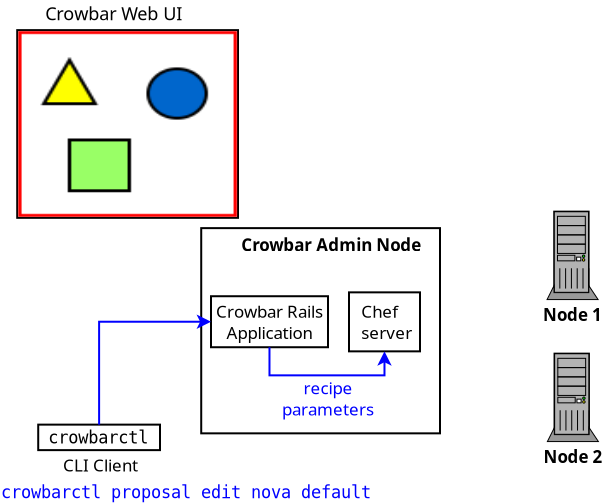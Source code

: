 <?xml version="1.0" encoding="UTF-8"?>
<dia:diagram xmlns:dia="http://www.lysator.liu.se/~alla/dia/">
  <dia:layer name="Background" visible="true" active="true">
    <dia:object type="Standard - Box" version="0" id="O0">
      <dia:attribute name="obj_pos">
        <dia:point val="10.657,10.929"/>
      </dia:attribute>
      <dia:attribute name="obj_bb">
        <dia:rectangle val="10.607,10.879;22.645,21.24"/>
      </dia:attribute>
      <dia:attribute name="elem_corner">
        <dia:point val="10.657,10.929"/>
      </dia:attribute>
      <dia:attribute name="elem_width">
        <dia:real val="11.939"/>
      </dia:attribute>
      <dia:attribute name="elem_height">
        <dia:real val="10.261"/>
      </dia:attribute>
      <dia:attribute name="border_width">
        <dia:real val="0.1"/>
      </dia:attribute>
      <dia:attribute name="show_background">
        <dia:boolean val="false"/>
      </dia:attribute>
    </dia:object>
    <dia:object type="Standard - Text" version="1" id="O1">
      <dia:attribute name="obj_pos">
        <dia:point val="12.663,12.079"/>
      </dia:attribute>
      <dia:attribute name="obj_bb">
        <dia:rectangle val="12.663,11.191;20.771,12.309"/>
      </dia:attribute>
      <dia:attribute name="text">
        <dia:composite type="text">
          <dia:attribute name="string">
            <dia:string>#Crowbar Admin Node#</dia:string>
          </dia:attribute>
          <dia:attribute name="font">
            <dia:font family="sans" style="80" name="Helvetica-Bold"/>
          </dia:attribute>
          <dia:attribute name="height">
            <dia:real val="1.058"/>
          </dia:attribute>
          <dia:attribute name="pos">
            <dia:point val="12.663,12.079"/>
          </dia:attribute>
          <dia:attribute name="color">
            <dia:color val="#000000"/>
          </dia:attribute>
          <dia:attribute name="alignment">
            <dia:enum val="0"/>
          </dia:attribute>
        </dia:composite>
      </dia:attribute>
      <dia:attribute name="valign">
        <dia:enum val="3"/>
      </dia:attribute>
    </dia:object>
    <dia:object type="Network - General Computer (Tower)" version="1" id="O2">
      <dia:attribute name="obj_pos">
        <dia:point val="27.949,10.095"/>
      </dia:attribute>
      <dia:attribute name="obj_bb">
        <dia:rectangle val="27.769,10.055;30.679,15.846"/>
      </dia:attribute>
      <dia:attribute name="meta">
        <dia:composite type="dict"/>
      </dia:attribute>
      <dia:attribute name="elem_corner">
        <dia:point val="27.949,10.095"/>
      </dia:attribute>
      <dia:attribute name="elem_width">
        <dia:real val="2.551"/>
      </dia:attribute>
      <dia:attribute name="elem_height">
        <dia:real val="4.406"/>
      </dia:attribute>
      <dia:attribute name="line_width">
        <dia:real val="0.1"/>
      </dia:attribute>
      <dia:attribute name="line_colour">
        <dia:color val="#000000"/>
      </dia:attribute>
      <dia:attribute name="fill_colour">
        <dia:color val="#ffffff"/>
      </dia:attribute>
      <dia:attribute name="show_background">
        <dia:boolean val="true"/>
      </dia:attribute>
      <dia:attribute name="line_style">
        <dia:enum val="0"/>
        <dia:real val="1"/>
      </dia:attribute>
      <dia:attribute name="padding">
        <dia:real val="0.1"/>
      </dia:attribute>
      <dia:attribute name="text">
        <dia:composite type="text">
          <dia:attribute name="string">
            <dia:string>#Node 1#</dia:string>
          </dia:attribute>
          <dia:attribute name="font">
            <dia:font family="sans" style="80" name="Helvetica-Bold"/>
          </dia:attribute>
          <dia:attribute name="height">
            <dia:real val="1.058"/>
          </dia:attribute>
          <dia:attribute name="pos">
            <dia:point val="29.224,15.516"/>
          </dia:attribute>
          <dia:attribute name="color">
            <dia:color val="#000000"/>
          </dia:attribute>
          <dia:attribute name="alignment">
            <dia:enum val="1"/>
          </dia:attribute>
        </dia:composite>
      </dia:attribute>
      <dia:attribute name="flip_horizontal">
        <dia:boolean val="false"/>
      </dia:attribute>
      <dia:attribute name="flip_vertical">
        <dia:boolean val="false"/>
      </dia:attribute>
      <dia:attribute name="subscale">
        <dia:real val="1"/>
      </dia:attribute>
    </dia:object>
    <dia:object type="Network - General Computer (Tower)" version="1" id="O3">
      <dia:attribute name="obj_pos">
        <dia:point val="27.965,17.195"/>
      </dia:attribute>
      <dia:attribute name="obj_bb">
        <dia:rectangle val="27.785,17.155;30.695,22.946"/>
      </dia:attribute>
      <dia:attribute name="meta">
        <dia:composite type="dict"/>
      </dia:attribute>
      <dia:attribute name="elem_corner">
        <dia:point val="27.965,17.195"/>
      </dia:attribute>
      <dia:attribute name="elem_width">
        <dia:real val="2.551"/>
      </dia:attribute>
      <dia:attribute name="elem_height">
        <dia:real val="4.406"/>
      </dia:attribute>
      <dia:attribute name="line_width">
        <dia:real val="0.1"/>
      </dia:attribute>
      <dia:attribute name="line_colour">
        <dia:color val="#000000"/>
      </dia:attribute>
      <dia:attribute name="fill_colour">
        <dia:color val="#ffffff"/>
      </dia:attribute>
      <dia:attribute name="show_background">
        <dia:boolean val="true"/>
      </dia:attribute>
      <dia:attribute name="line_style">
        <dia:enum val="0"/>
        <dia:real val="1"/>
      </dia:attribute>
      <dia:attribute name="padding">
        <dia:real val="0.1"/>
      </dia:attribute>
      <dia:attribute name="text">
        <dia:composite type="text">
          <dia:attribute name="string">
            <dia:string>#Node 2#</dia:string>
          </dia:attribute>
          <dia:attribute name="font">
            <dia:font family="sans" style="80" name="Helvetica-Bold"/>
          </dia:attribute>
          <dia:attribute name="height">
            <dia:real val="1.058"/>
          </dia:attribute>
          <dia:attribute name="pos">
            <dia:point val="29.24,22.616"/>
          </dia:attribute>
          <dia:attribute name="color">
            <dia:color val="#000000"/>
          </dia:attribute>
          <dia:attribute name="alignment">
            <dia:enum val="1"/>
          </dia:attribute>
        </dia:composite>
      </dia:attribute>
      <dia:attribute name="flip_horizontal">
        <dia:boolean val="false"/>
      </dia:attribute>
      <dia:attribute name="flip_vertical">
        <dia:boolean val="false"/>
      </dia:attribute>
      <dia:attribute name="subscale">
        <dia:real val="1"/>
      </dia:attribute>
    </dia:object>
    <dia:group>
      <dia:object type="Standard - Box" version="0" id="O4">
        <dia:attribute name="obj_pos">
          <dia:point val="18.046,14.14"/>
        </dia:attribute>
        <dia:attribute name="obj_bb">
          <dia:rectangle val="17.995,14.09;21.645,17.14"/>
        </dia:attribute>
        <dia:attribute name="elem_corner">
          <dia:point val="18.046,14.14"/>
        </dia:attribute>
        <dia:attribute name="elem_width">
          <dia:real val="3.55"/>
        </dia:attribute>
        <dia:attribute name="elem_height">
          <dia:real val="2.95"/>
        </dia:attribute>
        <dia:attribute name="border_width">
          <dia:real val="0.1"/>
        </dia:attribute>
        <dia:attribute name="show_background">
          <dia:boolean val="false"/>
        </dia:attribute>
      </dia:object>
      <dia:object type="Standard - Text" version="1" id="O5">
        <dia:attribute name="obj_pos">
          <dia:point val="18.655,15.415"/>
        </dia:attribute>
        <dia:attribute name="obj_bb">
          <dia:rectangle val="18.655,14.527;20.985,16.703"/>
        </dia:attribute>
        <dia:attribute name="text">
          <dia:composite type="text">
            <dia:attribute name="string">
              <dia:string>#Chef
server#</dia:string>
            </dia:attribute>
            <dia:attribute name="font">
              <dia:font family="sans" style="0" name="Helvetica"/>
            </dia:attribute>
            <dia:attribute name="height">
              <dia:real val="1.058"/>
            </dia:attribute>
            <dia:attribute name="pos">
              <dia:point val="18.655,15.415"/>
            </dia:attribute>
            <dia:attribute name="color">
              <dia:color val="#000000"/>
            </dia:attribute>
            <dia:attribute name="alignment">
              <dia:enum val="0"/>
            </dia:attribute>
          </dia:composite>
        </dia:attribute>
        <dia:attribute name="valign">
          <dia:enum val="3"/>
        </dia:attribute>
      </dia:object>
    </dia:group>
    <dia:group>
      <dia:object type="Standard - Box" version="0" id="O6">
        <dia:attribute name="obj_pos">
          <dia:point val="11.146,14.334"/>
        </dia:attribute>
        <dia:attribute name="obj_bb">
          <dia:rectangle val="11.095,14.284;17.046,16.934"/>
        </dia:attribute>
        <dia:attribute name="elem_corner">
          <dia:point val="11.146,14.334"/>
        </dia:attribute>
        <dia:attribute name="elem_width">
          <dia:real val="5.85"/>
        </dia:attribute>
        <dia:attribute name="elem_height">
          <dia:real val="2.55"/>
        </dia:attribute>
        <dia:attribute name="border_width">
          <dia:real val="0.1"/>
        </dia:attribute>
        <dia:attribute name="show_background">
          <dia:boolean val="false"/>
        </dia:attribute>
      </dia:object>
      <dia:object type="Standard - Text" version="1" id="O7">
        <dia:attribute name="obj_pos">
          <dia:point val="14.07,15.409"/>
        </dia:attribute>
        <dia:attribute name="obj_bb">
          <dia:rectangle val="11.463,14.521;16.678,16.697"/>
        </dia:attribute>
        <dia:attribute name="text">
          <dia:composite type="text">
            <dia:attribute name="string">
              <dia:string>#Crowbar Rails
Application#</dia:string>
            </dia:attribute>
            <dia:attribute name="font">
              <dia:font family="sans" style="0" name="Helvetica"/>
            </dia:attribute>
            <dia:attribute name="height">
              <dia:real val="1.058"/>
            </dia:attribute>
            <dia:attribute name="pos">
              <dia:point val="14.07,15.409"/>
            </dia:attribute>
            <dia:attribute name="color">
              <dia:color val="#000000"/>
            </dia:attribute>
            <dia:attribute name="alignment">
              <dia:enum val="1"/>
            </dia:attribute>
          </dia:composite>
        </dia:attribute>
        <dia:attribute name="valign">
          <dia:enum val="3"/>
        </dia:attribute>
      </dia:object>
    </dia:group>
    <dia:group>
      <dia:object type="Standard - Image" version="0" id="O8">
        <dia:attribute name="obj_pos">
          <dia:point val="1.507,1.079"/>
        </dia:attribute>
        <dia:attribute name="obj_bb">
          <dia:rectangle val="1.457,1.029;12.495,10.413"/>
        </dia:attribute>
        <dia:attribute name="elem_corner">
          <dia:point val="1.507,1.079"/>
        </dia:attribute>
        <dia:attribute name="elem_width">
          <dia:real val="10.939"/>
        </dia:attribute>
        <dia:attribute name="elem_height">
          <dia:real val="9.285"/>
        </dia:attribute>
        <dia:attribute name="draw_border">
          <dia:boolean val="true"/>
        </dia:attribute>
        <dia:attribute name="keep_aspect">
          <dia:boolean val="true"/>
        </dia:attribute>
        <dia:attribute name="file">
          <dia:string>#barclamp-nova.png#</dia:string>
        </dia:attribute>
      </dia:object>
      <dia:object type="Standard - Text" version="1" id="O9">
        <dia:attribute name="obj_pos">
          <dia:point val="6.285,0.54"/>
        </dia:attribute>
        <dia:attribute name="obj_bb">
          <dia:rectangle val="3.066,-0.405;9.504,0.785"/>
        </dia:attribute>
        <dia:attribute name="text">
          <dia:composite type="text">
            <dia:attribute name="string">
              <dia:string>#Crowbar Web UI#</dia:string>
            </dia:attribute>
            <dia:attribute name="font">
              <dia:font family="sans" style="0" name="Helvetica"/>
            </dia:attribute>
            <dia:attribute name="height">
              <dia:real val="1.129"/>
            </dia:attribute>
            <dia:attribute name="pos">
              <dia:point val="6.285,0.54"/>
            </dia:attribute>
            <dia:attribute name="color">
              <dia:color val="#000000"/>
            </dia:attribute>
            <dia:attribute name="alignment">
              <dia:enum val="1"/>
            </dia:attribute>
          </dia:composite>
        </dia:attribute>
        <dia:attribute name="valign">
          <dia:enum val="3"/>
        </dia:attribute>
      </dia:object>
    </dia:group>
    <dia:group>
      <dia:object type="Standard - Text" version="1" id="O10">
        <dia:attribute name="obj_pos">
          <dia:point val="3.749,23.102"/>
        </dia:attribute>
        <dia:attribute name="obj_bb">
          <dia:rectangle val="3.749,22.215;7.354,23.332"/>
        </dia:attribute>
        <dia:attribute name="text">
          <dia:composite type="text">
            <dia:attribute name="string">
              <dia:string>#CLI Client#</dia:string>
            </dia:attribute>
            <dia:attribute name="font">
              <dia:font family="sans" style="0" name="Helvetica"/>
            </dia:attribute>
            <dia:attribute name="height">
              <dia:real val="1.058"/>
            </dia:attribute>
            <dia:attribute name="pos">
              <dia:point val="3.749,23.102"/>
            </dia:attribute>
            <dia:attribute name="color">
              <dia:color val="#000000"/>
            </dia:attribute>
            <dia:attribute name="alignment">
              <dia:enum val="0"/>
            </dia:attribute>
          </dia:composite>
        </dia:attribute>
        <dia:attribute name="valign">
          <dia:enum val="3"/>
        </dia:attribute>
      </dia:object>
      <dia:group>
        <dia:object type="Standard - Box" version="0" id="O11">
          <dia:attribute name="obj_pos">
            <dia:point val="2.507,20.754"/>
          </dia:attribute>
          <dia:attribute name="obj_bb">
            <dia:rectangle val="2.457,20.704;8.646,22.079"/>
          </dia:attribute>
          <dia:attribute name="elem_corner">
            <dia:point val="2.507,20.754"/>
          </dia:attribute>
          <dia:attribute name="elem_width">
            <dia:real val="6.089"/>
          </dia:attribute>
          <dia:attribute name="elem_height">
            <dia:real val="1.275"/>
          </dia:attribute>
          <dia:attribute name="border_width">
            <dia:real val="0.1"/>
          </dia:attribute>
          <dia:attribute name="show_background">
            <dia:boolean val="false"/>
          </dia:attribute>
        </dia:object>
        <dia:object type="Standard - Text" version="1" id="O12">
          <dia:attribute name="obj_pos">
            <dia:point val="3.014,21.692"/>
          </dia:attribute>
          <dia:attribute name="obj_bb">
            <dia:rectangle val="3.014,20.857;8.089,21.925"/>
          </dia:attribute>
          <dia:attribute name="text">
            <dia:composite type="text">
              <dia:attribute name="string">
                <dia:string>#crowbarctl#</dia:string>
              </dia:attribute>
              <dia:attribute name="font">
                <dia:font family="monospace" style="0" name="Courier"/>
              </dia:attribute>
              <dia:attribute name="height">
                <dia:real val="1.058"/>
              </dia:attribute>
              <dia:attribute name="pos">
                <dia:point val="3.014,21.692"/>
              </dia:attribute>
              <dia:attribute name="color">
                <dia:color val="#000000"/>
              </dia:attribute>
              <dia:attribute name="alignment">
                <dia:enum val="0"/>
              </dia:attribute>
            </dia:composite>
          </dia:attribute>
          <dia:attribute name="valign">
            <dia:enum val="3"/>
          </dia:attribute>
        </dia:object>
      </dia:group>
    </dia:group>
    <dia:object type="Standard - ZigZagLine" version="1" id="O13">
      <dia:attribute name="obj_pos">
        <dia:point val="14.07,16.884"/>
      </dia:attribute>
      <dia:attribute name="obj_bb">
        <dia:rectangle val="14.021,16.834;20.182,18.34"/>
      </dia:attribute>
      <dia:attribute name="orth_points">
        <dia:point val="14.07,16.884"/>
        <dia:point val="14.07,18.29"/>
        <dia:point val="19.82,18.29"/>
        <dia:point val="19.82,17.09"/>
      </dia:attribute>
      <dia:attribute name="orth_orient">
        <dia:enum val="1"/>
        <dia:enum val="0"/>
        <dia:enum val="1"/>
      </dia:attribute>
      <dia:attribute name="autorouting">
        <dia:boolean val="false"/>
      </dia:attribute>
      <dia:attribute name="line_color">
        <dia:color val="#0000ff"/>
      </dia:attribute>
      <dia:attribute name="end_arrow">
        <dia:enum val="22"/>
      </dia:attribute>
      <dia:attribute name="end_arrow_length">
        <dia:real val="0.5"/>
      </dia:attribute>
      <dia:attribute name="end_arrow_width">
        <dia:real val="0.5"/>
      </dia:attribute>
      <dia:connections>
        <dia:connection handle="0" to="O6" connection="6"/>
        <dia:connection handle="1" to="O4" connection="6"/>
      </dia:connections>
    </dia:object>
    <dia:object type="Standard - Text" version="1" id="O14">
      <dia:attribute name="obj_pos">
        <dia:point val="16.995,19.24"/>
      </dia:attribute>
      <dia:attribute name="obj_bb">
        <dia:rectangle val="14.841,18.353;19.151,20.528"/>
      </dia:attribute>
      <dia:attribute name="text">
        <dia:composite type="text">
          <dia:attribute name="string">
            <dia:string>#recipe
parameters#</dia:string>
          </dia:attribute>
          <dia:attribute name="font">
            <dia:font family="sans" style="0" name="Helvetica"/>
          </dia:attribute>
          <dia:attribute name="height">
            <dia:real val="1.058"/>
          </dia:attribute>
          <dia:attribute name="pos">
            <dia:point val="16.995,19.24"/>
          </dia:attribute>
          <dia:attribute name="color">
            <dia:color val="#0000ff"/>
          </dia:attribute>
          <dia:attribute name="alignment">
            <dia:enum val="1"/>
          </dia:attribute>
        </dia:composite>
      </dia:attribute>
      <dia:attribute name="valign">
        <dia:enum val="3"/>
      </dia:attribute>
    </dia:object>
    <dia:object type="Standard - Text" version="1" id="O15">
      <dia:attribute name="obj_pos">
        <dia:point val="0.646,24.44"/>
      </dia:attribute>
      <dia:attribute name="obj_bb">
        <dia:rectangle val="0.646,23.605;19.423,24.673"/>
      </dia:attribute>
      <dia:attribute name="text">
        <dia:composite type="text">
          <dia:attribute name="string">
            <dia:string>#crowbarctl proposal edit nova default#</dia:string>
          </dia:attribute>
          <dia:attribute name="font">
            <dia:font family="monospace" style="0" name="Courier"/>
          </dia:attribute>
          <dia:attribute name="height">
            <dia:real val="1.058"/>
          </dia:attribute>
          <dia:attribute name="pos">
            <dia:point val="0.646,24.44"/>
          </dia:attribute>
          <dia:attribute name="color">
            <dia:color val="#0000ff"/>
          </dia:attribute>
          <dia:attribute name="alignment">
            <dia:enum val="0"/>
          </dia:attribute>
        </dia:composite>
      </dia:attribute>
      <dia:attribute name="valign">
        <dia:enum val="3"/>
      </dia:attribute>
    </dia:object>
    <dia:object type="Standard - ZigZagLine" version="1" id="O16">
      <dia:attribute name="obj_pos">
        <dia:point val="5.551,20.754"/>
      </dia:attribute>
      <dia:attribute name="obj_bb">
        <dia:rectangle val="5.501,15.247;11.257,20.804"/>
      </dia:attribute>
      <dia:attribute name="orth_points">
        <dia:point val="5.551,20.754"/>
        <dia:point val="5.551,15.609"/>
        <dia:point val="11.146,15.609"/>
      </dia:attribute>
      <dia:attribute name="orth_orient">
        <dia:enum val="1"/>
        <dia:enum val="0"/>
      </dia:attribute>
      <dia:attribute name="autorouting">
        <dia:boolean val="true"/>
      </dia:attribute>
      <dia:attribute name="line_color">
        <dia:color val="#0000ff"/>
      </dia:attribute>
      <dia:attribute name="end_arrow">
        <dia:enum val="22"/>
      </dia:attribute>
      <dia:attribute name="end_arrow_length">
        <dia:real val="0.5"/>
      </dia:attribute>
      <dia:attribute name="end_arrow_width">
        <dia:real val="0.5"/>
      </dia:attribute>
      <dia:connections>
        <dia:connection handle="0" to="O11" connection="1"/>
        <dia:connection handle="1" to="O6" connection="3"/>
      </dia:connections>
    </dia:object>
  </dia:layer>
</dia:diagram>
